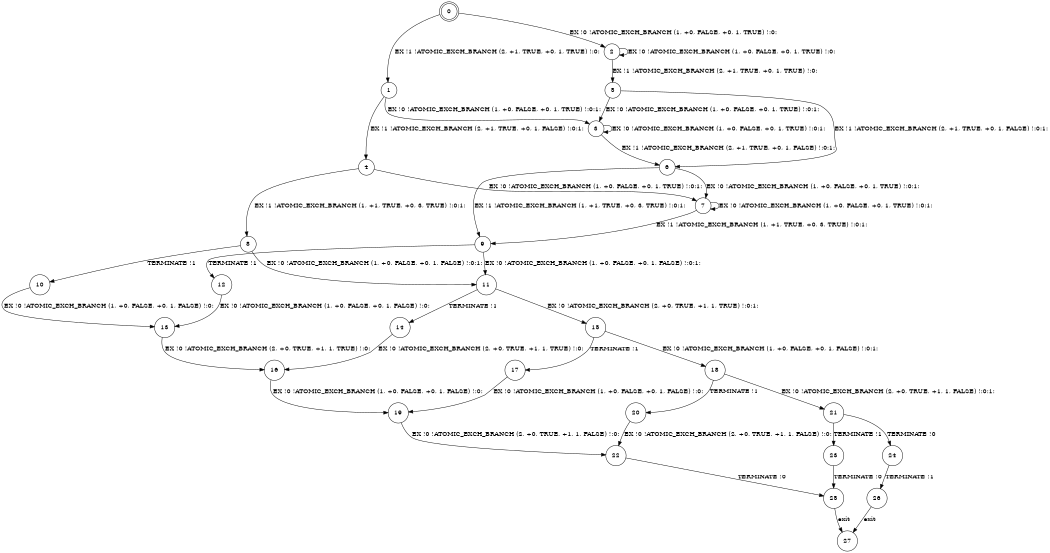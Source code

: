 digraph BCG {
size = "7, 10.5";
center = TRUE;
node [shape = circle];
0 [peripheries = 2];
0 -> 1 [label = "EX !1 !ATOMIC_EXCH_BRANCH (2, +1, TRUE, +0, 1, TRUE) !:0:"];
0 -> 2 [label = "EX !0 !ATOMIC_EXCH_BRANCH (1, +0, FALSE, +0, 1, TRUE) !:0:"];
1 -> 3 [label = "EX !0 !ATOMIC_EXCH_BRANCH (1, +0, FALSE, +0, 1, TRUE) !:0:1:"];
1 -> 4 [label = "EX !1 !ATOMIC_EXCH_BRANCH (2, +1, TRUE, +0, 1, FALSE) !:0:1:"];
2 -> 5 [label = "EX !1 !ATOMIC_EXCH_BRANCH (2, +1, TRUE, +0, 1, TRUE) !:0:"];
2 -> 2 [label = "EX !0 !ATOMIC_EXCH_BRANCH (1, +0, FALSE, +0, 1, TRUE) !:0:"];
3 -> 6 [label = "EX !1 !ATOMIC_EXCH_BRANCH (2, +1, TRUE, +0, 1, FALSE) !:0:1:"];
3 -> 3 [label = "EX !0 !ATOMIC_EXCH_BRANCH (1, +0, FALSE, +0, 1, TRUE) !:0:1:"];
4 -> 7 [label = "EX !0 !ATOMIC_EXCH_BRANCH (1, +0, FALSE, +0, 1, TRUE) !:0:1:"];
4 -> 8 [label = "EX !1 !ATOMIC_EXCH_BRANCH (1, +1, TRUE, +0, 3, TRUE) !:0:1:"];
5 -> 6 [label = "EX !1 !ATOMIC_EXCH_BRANCH (2, +1, TRUE, +0, 1, FALSE) !:0:1:"];
5 -> 3 [label = "EX !0 !ATOMIC_EXCH_BRANCH (1, +0, FALSE, +0, 1, TRUE) !:0:1:"];
6 -> 9 [label = "EX !1 !ATOMIC_EXCH_BRANCH (1, +1, TRUE, +0, 3, TRUE) !:0:1:"];
6 -> 7 [label = "EX !0 !ATOMIC_EXCH_BRANCH (1, +0, FALSE, +0, 1, TRUE) !:0:1:"];
7 -> 9 [label = "EX !1 !ATOMIC_EXCH_BRANCH (1, +1, TRUE, +0, 3, TRUE) !:0:1:"];
7 -> 7 [label = "EX !0 !ATOMIC_EXCH_BRANCH (1, +0, FALSE, +0, 1, TRUE) !:0:1:"];
8 -> 10 [label = "TERMINATE !1"];
8 -> 11 [label = "EX !0 !ATOMIC_EXCH_BRANCH (1, +0, FALSE, +0, 1, FALSE) !:0:1:"];
9 -> 12 [label = "TERMINATE !1"];
9 -> 11 [label = "EX !0 !ATOMIC_EXCH_BRANCH (1, +0, FALSE, +0, 1, FALSE) !:0:1:"];
10 -> 13 [label = "EX !0 !ATOMIC_EXCH_BRANCH (1, +0, FALSE, +0, 1, FALSE) !:0:"];
11 -> 14 [label = "TERMINATE !1"];
11 -> 15 [label = "EX !0 !ATOMIC_EXCH_BRANCH (2, +0, TRUE, +1, 1, TRUE) !:0:1:"];
12 -> 13 [label = "EX !0 !ATOMIC_EXCH_BRANCH (1, +0, FALSE, +0, 1, FALSE) !:0:"];
13 -> 16 [label = "EX !0 !ATOMIC_EXCH_BRANCH (2, +0, TRUE, +1, 1, TRUE) !:0:"];
14 -> 16 [label = "EX !0 !ATOMIC_EXCH_BRANCH (2, +0, TRUE, +1, 1, TRUE) !:0:"];
15 -> 17 [label = "TERMINATE !1"];
15 -> 18 [label = "EX !0 !ATOMIC_EXCH_BRANCH (1, +0, FALSE, +0, 1, FALSE) !:0:1:"];
16 -> 19 [label = "EX !0 !ATOMIC_EXCH_BRANCH (1, +0, FALSE, +0, 1, FALSE) !:0:"];
17 -> 19 [label = "EX !0 !ATOMIC_EXCH_BRANCH (1, +0, FALSE, +0, 1, FALSE) !:0:"];
18 -> 20 [label = "TERMINATE !1"];
18 -> 21 [label = "EX !0 !ATOMIC_EXCH_BRANCH (2, +0, TRUE, +1, 1, FALSE) !:0:1:"];
19 -> 22 [label = "EX !0 !ATOMIC_EXCH_BRANCH (2, +0, TRUE, +1, 1, FALSE) !:0:"];
20 -> 22 [label = "EX !0 !ATOMIC_EXCH_BRANCH (2, +0, TRUE, +1, 1, FALSE) !:0:"];
21 -> 23 [label = "TERMINATE !1"];
21 -> 24 [label = "TERMINATE !0"];
22 -> 25 [label = "TERMINATE !0"];
23 -> 25 [label = "TERMINATE !0"];
24 -> 26 [label = "TERMINATE !1"];
25 -> 27 [label = "exit"];
26 -> 27 [label = "exit"];
}
